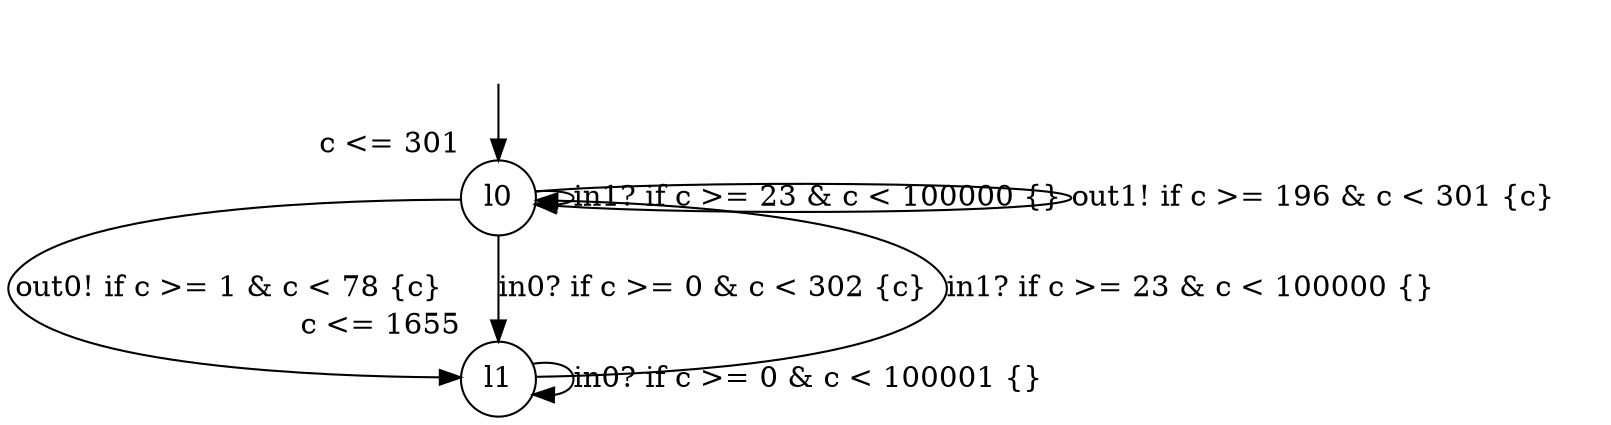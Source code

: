 digraph g {
__start0 [label="" shape="none"];
l0 [shape="circle" margin=0 label="l0", xlabel="c <= 301"];
l1 [shape="circle" margin=0 label="l1", xlabel="c <= 1655"];
l0 -> l0 [label="in1? if c >= 23 & c < 100000 {} "];
l0 -> l1 [label="out0! if c >= 1 & c < 78 {c} "];
l0 -> l0 [label="out1! if c >= 196 & c < 301 {c} "];
l0 -> l1 [label="in0? if c >= 0 & c < 302 {c} "];
l1 -> l1 [label="in0? if c >= 0 & c < 100001 {} "];
l1 -> l0 [label="in1? if c >= 23 & c < 100000 {} "];
__start0 -> l0;
}
